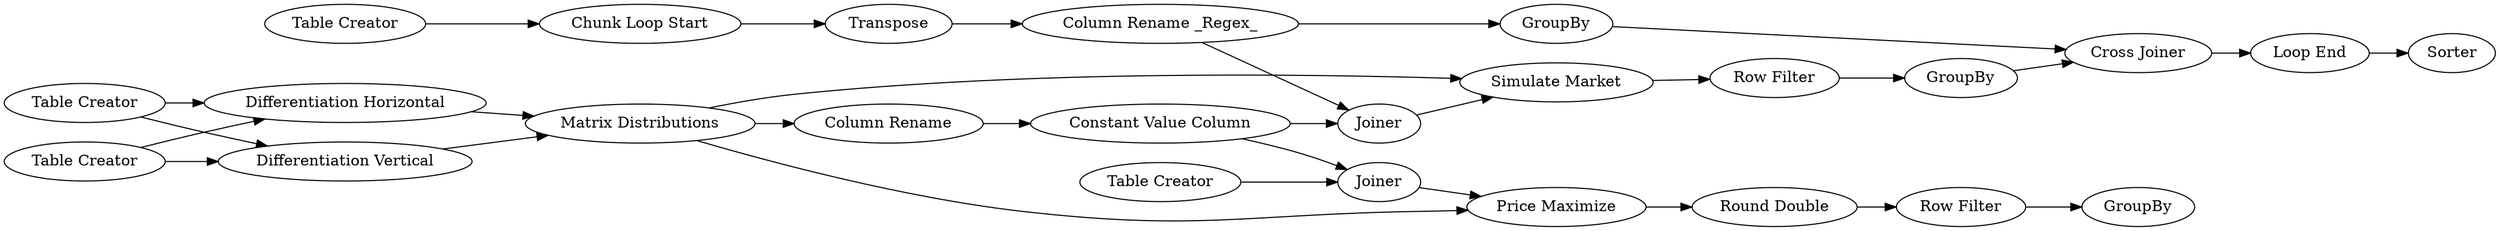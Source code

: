 digraph {
	20 -> 21
	7 -> 8
	5 -> 16
	4 -> 5
	14 -> 17
	16 -> 24
	13 -> 14
	2 -> 3
	2 -> 4
	24 -> 18
	12 -> 13
	1 -> 4
	10 -> 6
	18 -> 19
	14 -> 15
	11 -> 12
	26 -> 23
	5 -> 7
	6 -> 26
	15 -> 16
	3 -> 5
	8 -> 15
	8 -> 10
	17 -> 19
	19 -> 20
	5 -> 6
	9 -> 10
	23 -> 22
	1 -> 3
	7 [label="Column Rename"]
	9 [label="Table Creator"]
	26 [label="Round Double"]
	18 [label=GroupBy]
	21 [label=Sorter]
	8 [label="Constant Value Column"]
	17 [label=GroupBy]
	3 [label="Differentiation Vertical"]
	19 [label="Cross Joiner"]
	24 [label="Row Filter"]
	6 [label="Price Maximize"]
	15 [label=Joiner]
	12 [label="Chunk Loop Start"]
	10 [label=Joiner]
	16 [label="Simulate Market"]
	1 [label="Table Creator"]
	22 [label=GroupBy]
	11 [label="Table Creator"]
	4 [label="Differentiation Horizontal"]
	23 [label="Row Filter"]
	14 [label="Column Rename _Regex_"]
	5 [label="Matrix Distributions"]
	13 [label=Transpose]
	20 [label="Loop End"]
	2 [label="Table Creator"]
	rankdir=LR
}
